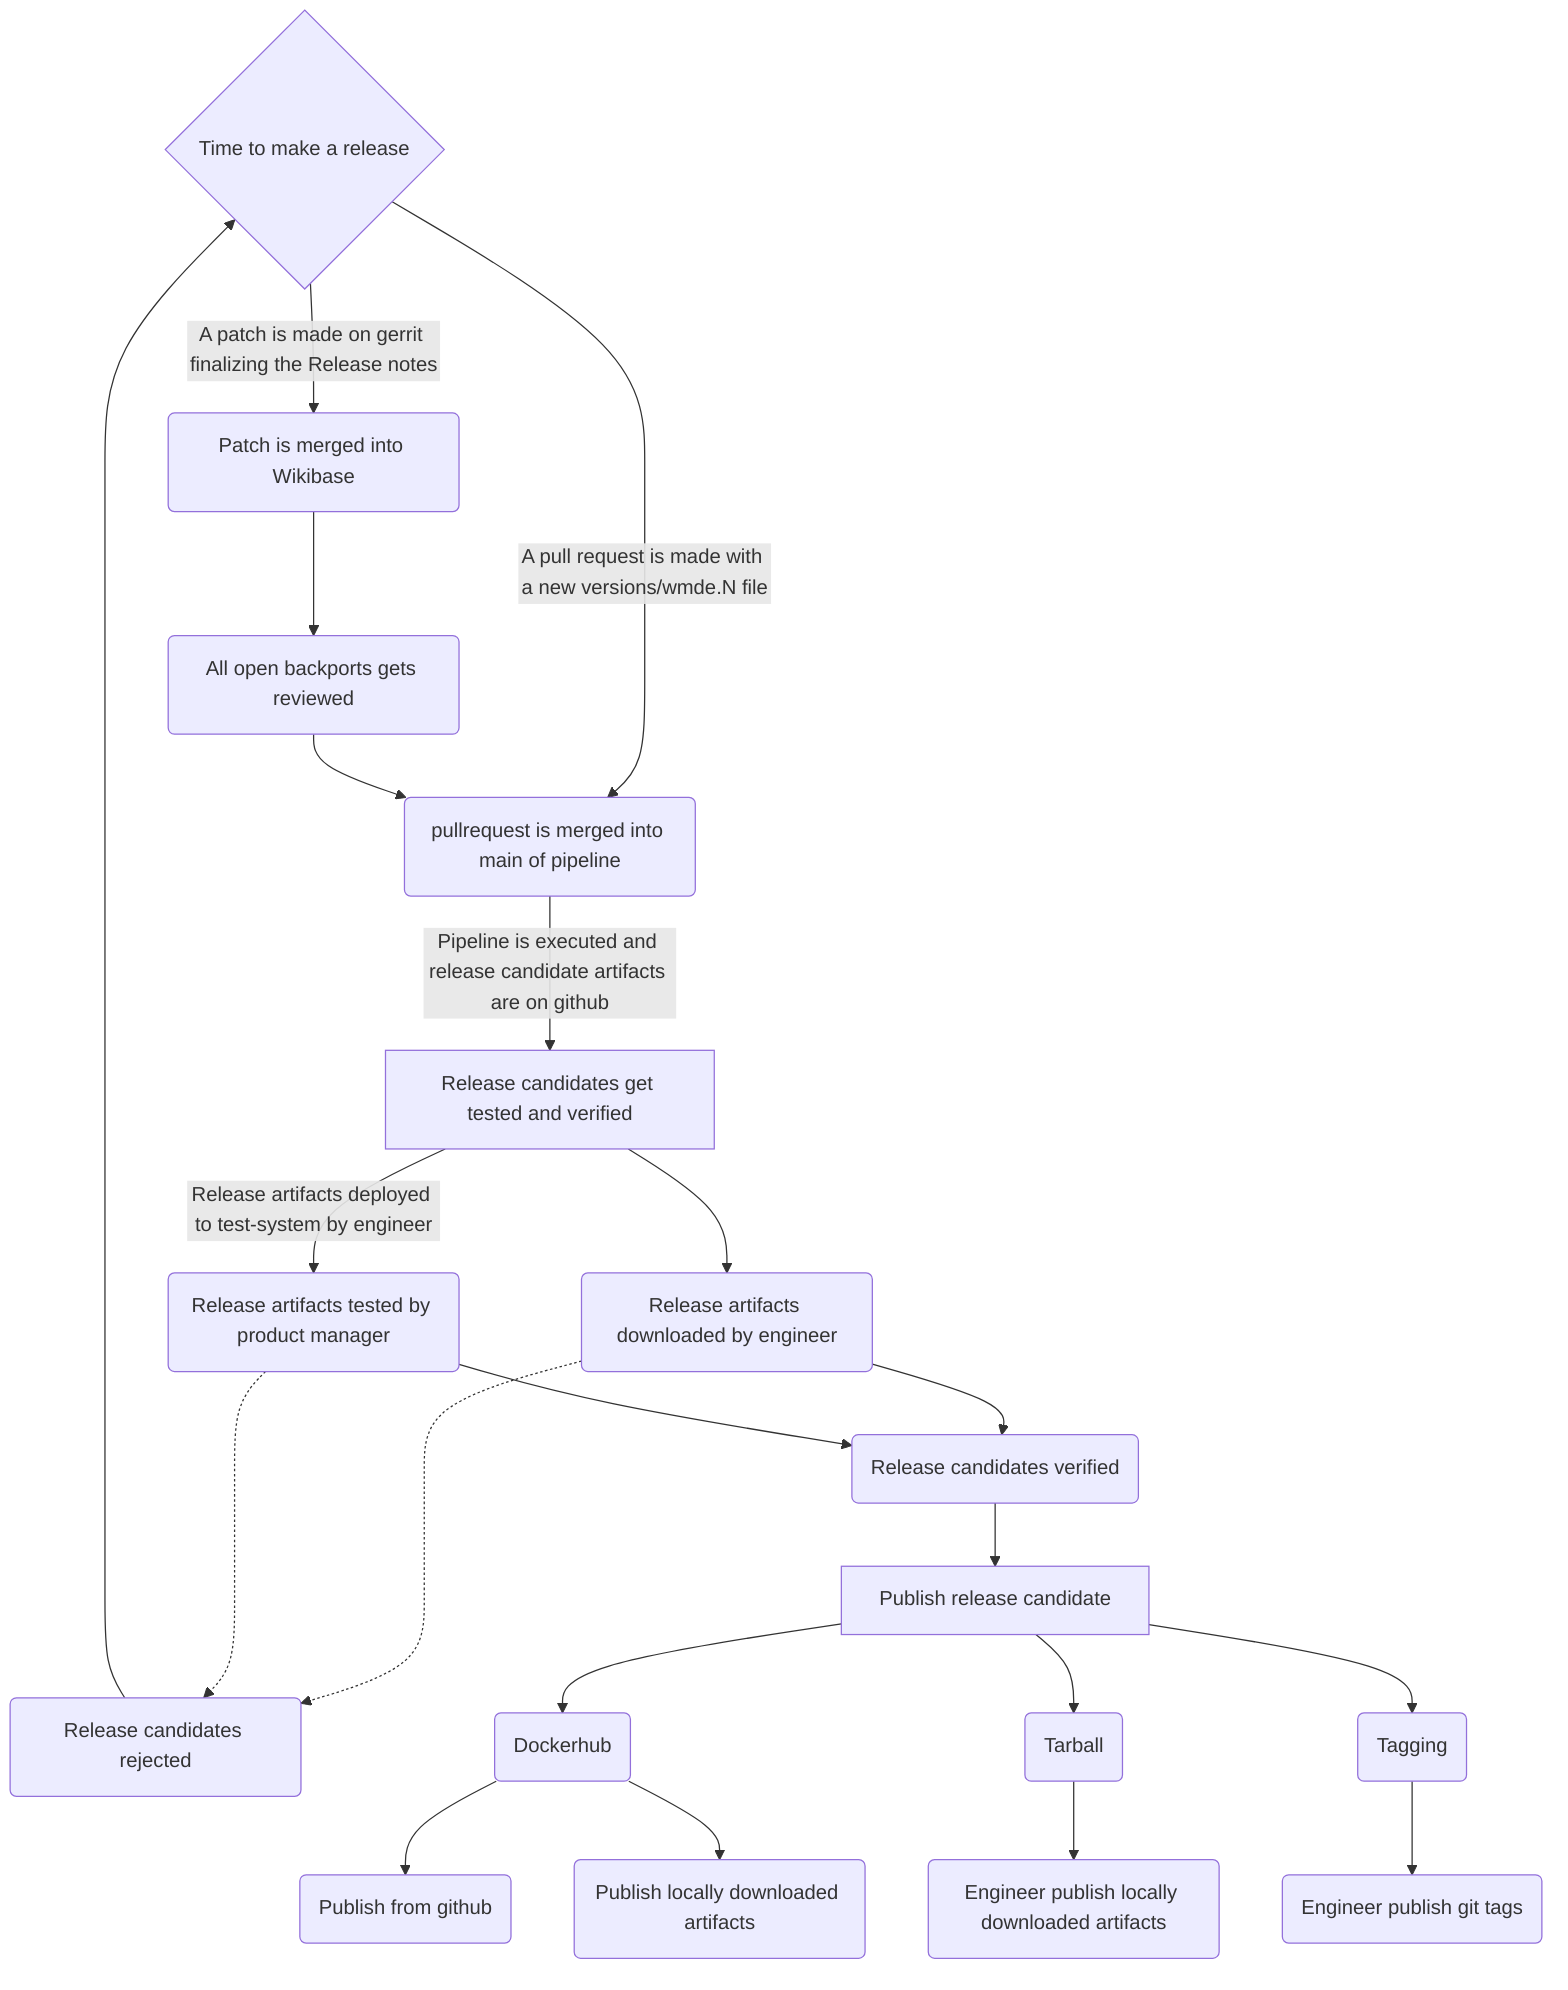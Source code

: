 graph TD
    A{Time to make a release} -->|A pull request is made with a new versions/wmde.N file| B(pullrequest is merged into main of pipeline)

    A -->|A patch is made on gerrit finalizing the Release notes| AA(Patch is merged into Wikibase)
    AA --> BB(All open backports gets reviewed)
    BB --> B

    B --> |Pipeline is executed and release candidate artifacts are on github| C[Release candidates get tested and verified]
    C --> D(Release artifacts downloaded by engineer)
    C --> | Release artifacts deployed to test-system by engineer| F(Release artifacts tested by product manager)
    D --> E(Release candidates verified)
    D -...-> EE(Release candidates rejected)
    EE --> A
    F-.-> EE
    F --> E
    E --> G[Publish release candidate]
    G --> H(Dockerhub)
    H --> K(Publish from github)
    H --> L(Publish locally downloaded artifacts)
    
    G --> I(Tarball)
    I --> II(Engineer publish locally downloaded artifacts)
    G --> J(Tagging)
    J -->JJ(Engineer publish git tags)